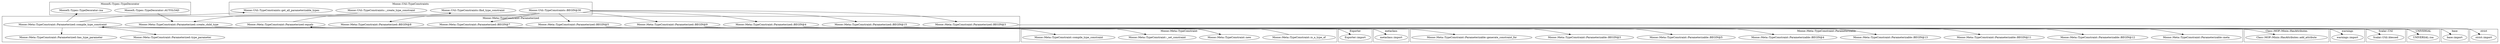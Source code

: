 digraph {
graph [overlap=false]
subgraph cluster_warnings {
	label="warnings";
	"warnings::import";
}
subgraph cluster_MooseX_Types_TypeDecorator {
	label="MooseX::Types::TypeDecorator";
	"MooseX::Types::TypeDecorator::AUTOLOAD";
	"MooseX::Types::TypeDecorator::isa";
}
subgraph cluster_Moose_Util_TypeConstraints {
	label="Moose::Util::TypeConstraints";
	"Moose::Util::TypeConstraints::_create_type_constraint";
	"Moose::Util::TypeConstraints::get_all_parameterizable_types";
	"Moose::Util::TypeConstraints::BEGIN@30";
	"Moose::Util::TypeConstraints::find_type_constraint";
}
subgraph cluster_Moose_Meta_TypeConstraint_Parameterized {
	label="Moose::Meta::TypeConstraint::Parameterized";
	"Moose::Meta::TypeConstraint::Parameterized::create_child_type";
	"Moose::Meta::TypeConstraint::Parameterized::BEGIN@8";
	"Moose::Meta::TypeConstraint::Parameterized::BEGIN@7";
	"Moose::Meta::TypeConstraint::Parameterized::BEGIN@5";
	"Moose::Meta::TypeConstraint::Parameterized::has_type_parameter";
	"Moose::Meta::TypeConstraint::Parameterized::BEGIN@9";
	"Moose::Meta::TypeConstraint::Parameterized::BEGIN@4";
	"Moose::Meta::TypeConstraint::Parameterized::compile_type_constraint";
	"Moose::Meta::TypeConstraint::Parameterized::BEGIN@15";
	"Moose::Meta::TypeConstraint::Parameterized::BEGIN@3";
	"Moose::Meta::TypeConstraint::Parameterized::equals";
	"Moose::Meta::TypeConstraint::Parameterized::type_parameter";
}
subgraph cluster_metaclass {
	label="metaclass";
	"metaclass::import";
}
subgraph cluster_Scalar_Util {
	label="Scalar::Util";
	"Scalar::Util::blessed";
}
subgraph cluster_UNIVERSAL {
	label="UNIVERSAL";
	"UNIVERSAL::isa";
}
subgraph cluster_Moose_Meta_TypeConstraint_Parameterizable {
	label="Moose::Meta::TypeConstraint::Parameterizable";
	"Moose::Meta::TypeConstraint::Parameterizable::BEGIN@13";
	"Moose::Meta::TypeConstraint::Parameterizable::BEGIN@4";
	"Moose::Meta::TypeConstraint::Parameterizable::BEGIN@5";
	"Moose::Meta::TypeConstraint::Parameterizable::BEGIN@3";
	"Moose::Meta::TypeConstraint::Parameterizable::meta";
	"Moose::Meta::TypeConstraint::Parameterizable::BEGIN@12";
	"Moose::Meta::TypeConstraint::Parameterizable::BEGIN@11";
	"Moose::Meta::TypeConstraint::Parameterizable::generate_constraint_for";
}
subgraph cluster_base {
	label="base";
	"base::import";
}
subgraph cluster_strict {
	label="strict";
	"strict::import";
}
subgraph cluster_Exporter {
	label="Exporter";
	"Exporter::import";
}
subgraph cluster_Class_MOP_Mixin_HasAttributes {
	label="Class::MOP::Mixin::HasAttributes";
	"Class::MOP::Mixin::HasAttributes::add_attribute";
}
subgraph cluster_Moose_Meta_TypeConstraint {
	label="Moose::Meta::TypeConstraint";
	"Moose::Meta::TypeConstraint::_set_constraint";
	"Moose::Meta::TypeConstraint::compile_type_constraint";
	"Moose::Meta::TypeConstraint::is_a_type_of";
	"Moose::Meta::TypeConstraint::new";
}
"Moose::Util::TypeConstraints::BEGIN@30" -> "Moose::Meta::TypeConstraint::Parameterized::BEGIN@7";
"Moose::Meta::TypeConstraint::Parameterized::compile_type_constraint" -> "Moose::Meta::TypeConstraint::compile_type_constraint";
"Moose::Meta::TypeConstraint::Parameterized::BEGIN@7" -> "Exporter::import";
"Moose::Meta::TypeConstraint::Parameterized::equals" -> "Moose::Util::TypeConstraints::find_type_constraint";
"Moose::Meta::TypeConstraint::Parameterized::compile_type_constraint" -> "MooseX::Types::TypeDecorator::isa";
"Moose::Meta::TypeConstraint::Parameterized::BEGIN@9" -> "Moose::Meta::TypeConstraint::Parameterizable::meta";
"Moose::Util::TypeConstraints::BEGIN@30" -> "Moose::Meta::TypeConstraint::Parameterized::BEGIN@4";
"Moose::Meta::TypeConstraint::new" -> "Moose::Meta::TypeConstraint::Parameterized::compile_type_constraint";
"Moose::Meta::TypeConstraint::Parameterized::compile_type_constraint" -> "Moose::Meta::TypeConstraint::Parameterized::has_type_parameter";
"Moose::Meta::TypeConstraint::Parameterized::compile_type_constraint" -> "Moose::Meta::TypeConstraint::_set_constraint";
"Moose::Meta::TypeConstraint::Parameterized::compile_type_constraint" -> "Scalar::Util::blessed";
"Moose::Meta::TypeConstraint::Parameterized::create_child_type" -> "Moose::Meta::TypeConstraint::new";
"Moose::Util::TypeConstraints::BEGIN@30" -> "Moose::Meta::TypeConstraint::Parameterized::BEGIN@8";
"Moose::Meta::TypeConstraint::Parameterized::BEGIN@9" -> "Moose::Meta::TypeConstraint::Parameterizable::BEGIN@12";
"Moose::Meta::TypeConstraint::Parameterized::BEGIN@5" -> "metaclass::import";
"Moose::Meta::TypeConstraint::Parameterized::BEGIN@9" -> "Moose::Meta::TypeConstraint::Parameterizable::BEGIN@4";
"Moose::Meta::TypeConstraint::Parameterized::BEGIN@9" -> "Moose::Meta::TypeConstraint::Parameterizable::BEGIN@3";
"Moose::Meta::TypeConstraint::Parameterized::BEGIN@9" -> "Class::MOP::Mixin::HasAttributes::add_attribute";
"Moose::Meta::TypeConstraint::Parameterized::BEGIN@9" -> "Moose::Meta::TypeConstraint::Parameterizable::BEGIN@5";
"Moose::Meta::TypeConstraint::Parameterized::compile_type_constraint" -> "Moose::Meta::TypeConstraint::Parameterized::type_parameter";
"Moose::Meta::TypeConstraint::Parameterized::compile_type_constraint" -> "Moose::Meta::TypeConstraint::Parameterizable::generate_constraint_for";
"Moose::Meta::TypeConstraint::Parameterized::BEGIN@15" -> "base::import";
"Moose::Meta::TypeConstraint::Parameterized::equals" -> "UNIVERSAL::isa";
"Moose::Meta::TypeConstraint::Parameterized::compile_type_constraint" -> "UNIVERSAL::isa";
"Moose::Util::TypeConstraints::BEGIN@30" -> "Moose::Meta::TypeConstraint::Parameterized::BEGIN@3";
"Moose::Util::TypeConstraints::BEGIN@30" -> "Moose::Meta::TypeConstraint::Parameterized::BEGIN@5";
"Moose::Meta::TypeConstraint::Parameterized::BEGIN@4" -> "warnings::import";
"Moose::Util::TypeConstraints::BEGIN@30" -> "Moose::Meta::TypeConstraint::Parameterized::BEGIN@15";
"Moose::Meta::TypeConstraint::Parameterized::BEGIN@9" -> "Moose::Meta::TypeConstraint::Parameterizable::BEGIN@13";
"Moose::Util::TypeConstraints::_create_type_constraint" -> "Moose::Meta::TypeConstraint::Parameterized::create_child_type";
"MooseX::Types::TypeDecorator::AUTOLOAD" -> "Moose::Meta::TypeConstraint::Parameterized::create_child_type";
"Moose::Util::TypeConstraints::BEGIN@30" -> "Moose::Meta::TypeConstraint::Parameterized::BEGIN@9";
"Moose::Meta::TypeConstraint::is_a_type_of" -> "Moose::Meta::TypeConstraint::Parameterized::equals";
"Moose::Meta::TypeConstraint::Parameterized::compile_type_constraint" -> "Moose::Util::TypeConstraints::get_all_parameterizable_types";
"Moose::Meta::TypeConstraint::Parameterized::BEGIN@9" -> "Moose::Meta::TypeConstraint::Parameterizable::BEGIN@11";
"Moose::Meta::TypeConstraint::Parameterized::BEGIN@3" -> "strict::import";
}
